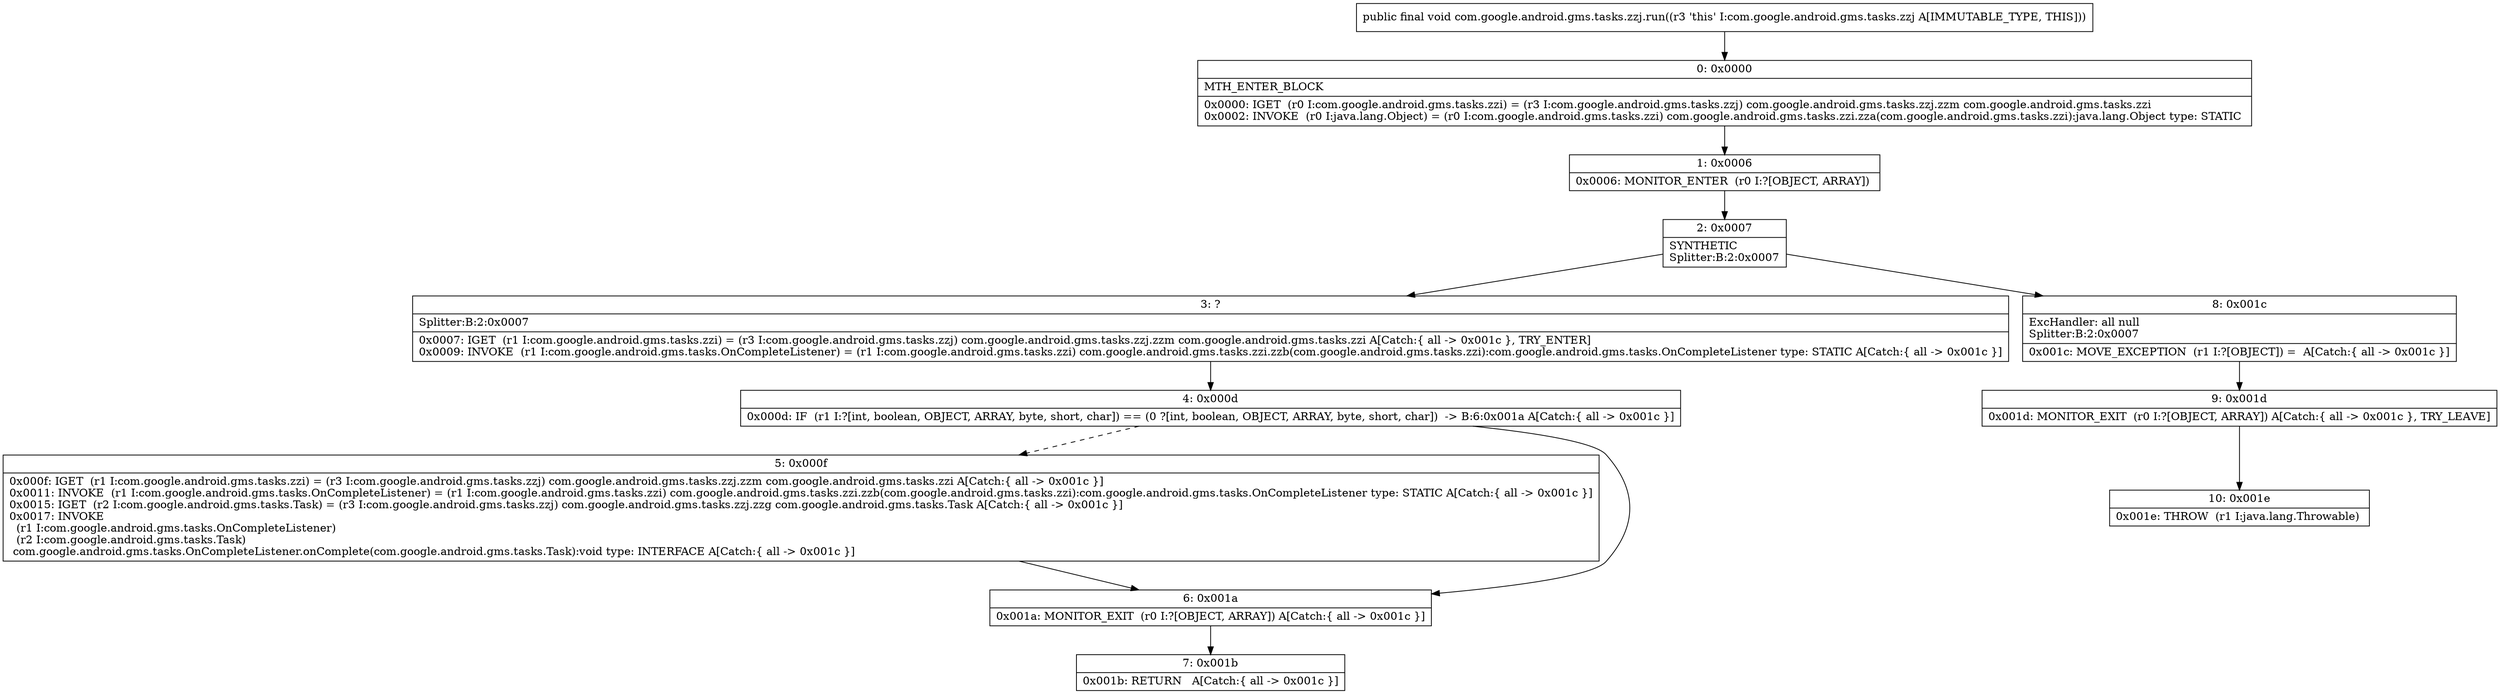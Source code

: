 digraph "CFG forcom.google.android.gms.tasks.zzj.run()V" {
Node_0 [shape=record,label="{0\:\ 0x0000|MTH_ENTER_BLOCK\l|0x0000: IGET  (r0 I:com.google.android.gms.tasks.zzi) = (r3 I:com.google.android.gms.tasks.zzj) com.google.android.gms.tasks.zzj.zzm com.google.android.gms.tasks.zzi \l0x0002: INVOKE  (r0 I:java.lang.Object) = (r0 I:com.google.android.gms.tasks.zzi) com.google.android.gms.tasks.zzi.zza(com.google.android.gms.tasks.zzi):java.lang.Object type: STATIC \l}"];
Node_1 [shape=record,label="{1\:\ 0x0006|0x0006: MONITOR_ENTER  (r0 I:?[OBJECT, ARRAY]) \l}"];
Node_2 [shape=record,label="{2\:\ 0x0007|SYNTHETIC\lSplitter:B:2:0x0007\l}"];
Node_3 [shape=record,label="{3\:\ ?|Splitter:B:2:0x0007\l|0x0007: IGET  (r1 I:com.google.android.gms.tasks.zzi) = (r3 I:com.google.android.gms.tasks.zzj) com.google.android.gms.tasks.zzj.zzm com.google.android.gms.tasks.zzi A[Catch:\{ all \-\> 0x001c \}, TRY_ENTER]\l0x0009: INVOKE  (r1 I:com.google.android.gms.tasks.OnCompleteListener) = (r1 I:com.google.android.gms.tasks.zzi) com.google.android.gms.tasks.zzi.zzb(com.google.android.gms.tasks.zzi):com.google.android.gms.tasks.OnCompleteListener type: STATIC A[Catch:\{ all \-\> 0x001c \}]\l}"];
Node_4 [shape=record,label="{4\:\ 0x000d|0x000d: IF  (r1 I:?[int, boolean, OBJECT, ARRAY, byte, short, char]) == (0 ?[int, boolean, OBJECT, ARRAY, byte, short, char])  \-\> B:6:0x001a A[Catch:\{ all \-\> 0x001c \}]\l}"];
Node_5 [shape=record,label="{5\:\ 0x000f|0x000f: IGET  (r1 I:com.google.android.gms.tasks.zzi) = (r3 I:com.google.android.gms.tasks.zzj) com.google.android.gms.tasks.zzj.zzm com.google.android.gms.tasks.zzi A[Catch:\{ all \-\> 0x001c \}]\l0x0011: INVOKE  (r1 I:com.google.android.gms.tasks.OnCompleteListener) = (r1 I:com.google.android.gms.tasks.zzi) com.google.android.gms.tasks.zzi.zzb(com.google.android.gms.tasks.zzi):com.google.android.gms.tasks.OnCompleteListener type: STATIC A[Catch:\{ all \-\> 0x001c \}]\l0x0015: IGET  (r2 I:com.google.android.gms.tasks.Task) = (r3 I:com.google.android.gms.tasks.zzj) com.google.android.gms.tasks.zzj.zzg com.google.android.gms.tasks.Task A[Catch:\{ all \-\> 0x001c \}]\l0x0017: INVOKE  \l  (r1 I:com.google.android.gms.tasks.OnCompleteListener)\l  (r2 I:com.google.android.gms.tasks.Task)\l com.google.android.gms.tasks.OnCompleteListener.onComplete(com.google.android.gms.tasks.Task):void type: INTERFACE A[Catch:\{ all \-\> 0x001c \}]\l}"];
Node_6 [shape=record,label="{6\:\ 0x001a|0x001a: MONITOR_EXIT  (r0 I:?[OBJECT, ARRAY]) A[Catch:\{ all \-\> 0x001c \}]\l}"];
Node_7 [shape=record,label="{7\:\ 0x001b|0x001b: RETURN   A[Catch:\{ all \-\> 0x001c \}]\l}"];
Node_8 [shape=record,label="{8\:\ 0x001c|ExcHandler: all null\lSplitter:B:2:0x0007\l|0x001c: MOVE_EXCEPTION  (r1 I:?[OBJECT]) =  A[Catch:\{ all \-\> 0x001c \}]\l}"];
Node_9 [shape=record,label="{9\:\ 0x001d|0x001d: MONITOR_EXIT  (r0 I:?[OBJECT, ARRAY]) A[Catch:\{ all \-\> 0x001c \}, TRY_LEAVE]\l}"];
Node_10 [shape=record,label="{10\:\ 0x001e|0x001e: THROW  (r1 I:java.lang.Throwable) \l}"];
MethodNode[shape=record,label="{public final void com.google.android.gms.tasks.zzj.run((r3 'this' I:com.google.android.gms.tasks.zzj A[IMMUTABLE_TYPE, THIS])) }"];
MethodNode -> Node_0;
Node_0 -> Node_1;
Node_1 -> Node_2;
Node_2 -> Node_3;
Node_2 -> Node_8;
Node_3 -> Node_4;
Node_4 -> Node_5[style=dashed];
Node_4 -> Node_6;
Node_5 -> Node_6;
Node_6 -> Node_7;
Node_8 -> Node_9;
Node_9 -> Node_10;
}

